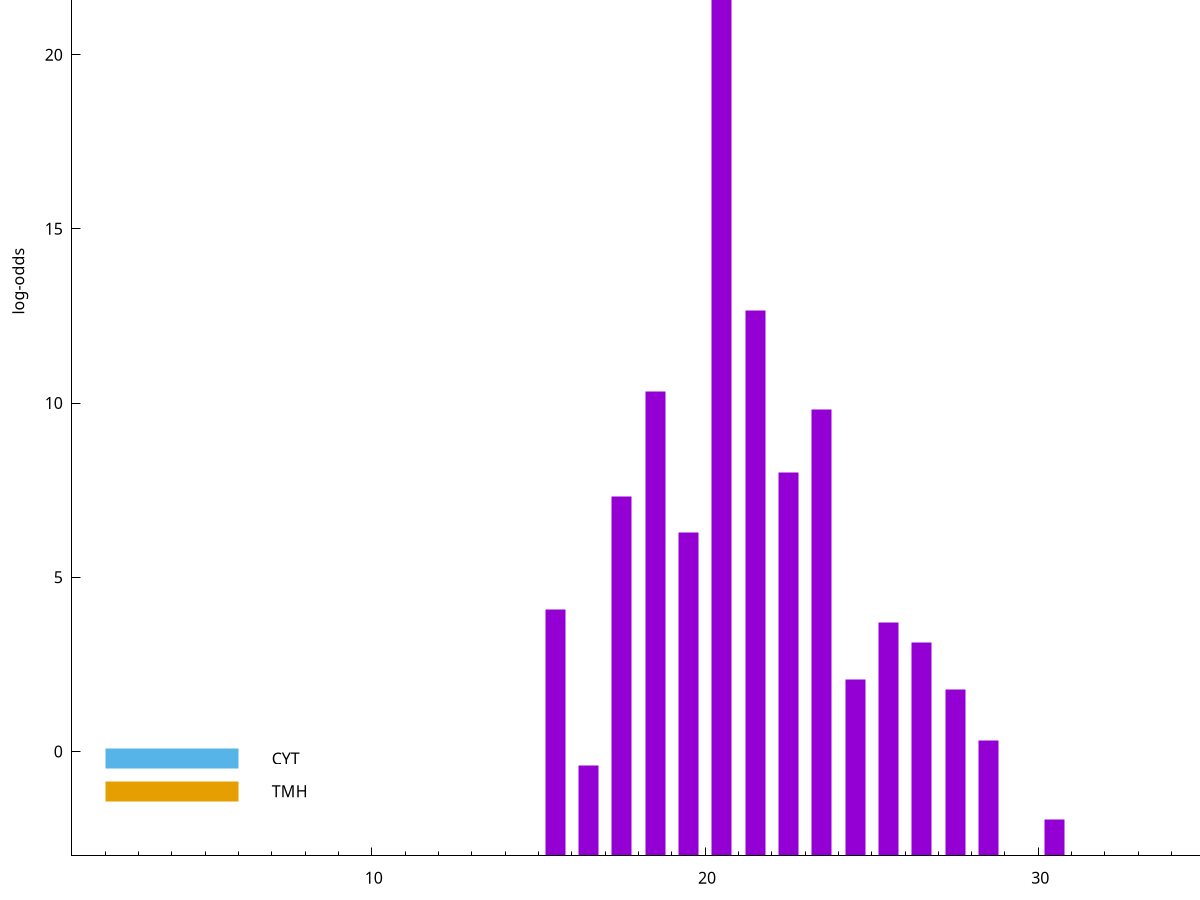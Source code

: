 set title "LipoP predictions for SRR3987126.gff"
set size 2., 1.4
set xrange [1:70] 
set mxtics 10
set yrange [-3:30]
set y2range [0:33]
set ylabel "log-odds"
set term postscript eps color solid "Helvetica" 30
set output "SRR3987126.gff83.eps"
set arrow from 2,24.1837 to 6,24.1837 nohead lt 1 lw 20
set label "SpI" at 7,24.1837
set arrow from 2,-0.200913 to 6,-0.200913 nohead lt 3 lw 20
set label "CYT" at 7,-0.200913
set arrow from 2,-1.14388 to 6,-1.14388 nohead lt 4 lw 20
set label "TMH" at 7,-1.14388
set arrow from 2,24.1837 to 6,24.1837 nohead lt 1 lw 20
set label "SpI" at 7,24.1837
# NOTE: The scores below are the log-odds scores with the threshold
# NOTE: subtracted (a hack to make gnuplot make the histogram all
# NOTE: look nice).
plot "-" axes x1y2 title "" with impulses lt 1 lw 20
20.500000 27.183000
21.500000 15.663100
18.500000 13.325500
23.500000 12.809760
22.500000 11.015870
17.500000 10.319760
19.500000 9.296770
15.500000 7.063280
25.500000 6.687050
26.500000 6.138840
24.500000 5.063820
27.500000 4.790820
28.500000 3.301531
16.500000 2.584807
30.500000 1.053250
e
exit
